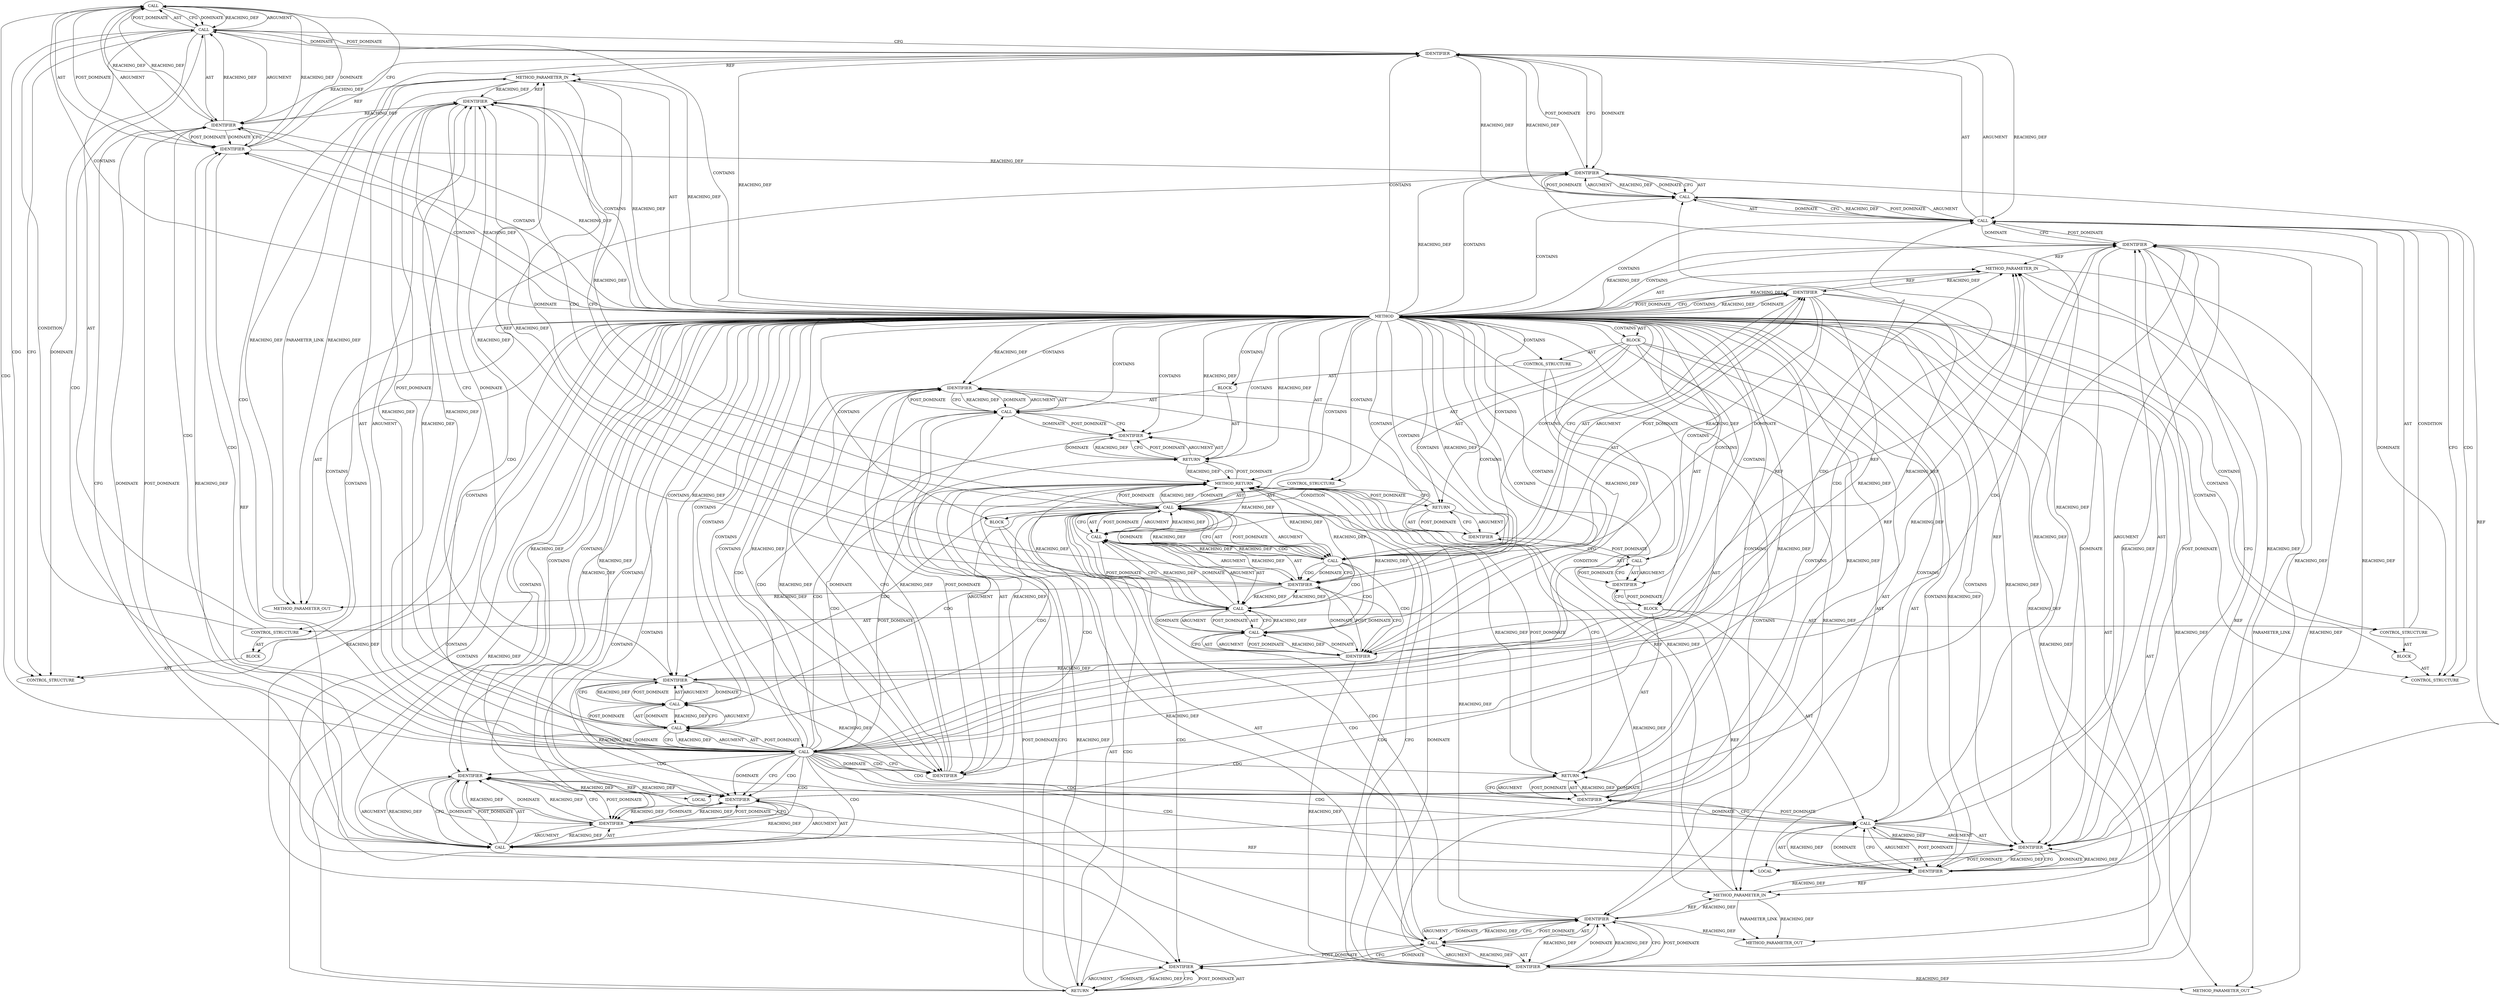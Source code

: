 digraph {
  2004 [label=CALL ORDER=2 ARGUMENT_INDEX=2 CODE="buf_seqno(_skb)" COLUMN_NUMBER=19 METHOD_FULL_NAME="buf_seqno" LINE_NUMBER=839 TYPE_FULL_NAME="<empty>" DISPATCH_TYPE="STATIC_DISPATCH" SIGNATURE="" NAME="buf_seqno"]
  2007 [label=CONTROL_STRUCTURE CONTROL_STRUCTURE_TYPE="CONTINUE" ORDER=1 PARSER_TYPE_NAME="CASTContinueStatement" ARGUMENT_INDEX=1 CODE="continue;" COLUMN_NUMBER=4 LINE_NUMBER=840]
  1999 [label=IDENTIFIER ORDER=3 ARGUMENT_INDEX=3 CODE="tmp" COLUMN_NUMBER=34 LINE_NUMBER=838 TYPE_FULL_NAME="sk_buff*" NAME="tmp"]
  2013 [label=BLOCK ORDER=2 ARGUMENT_INDEX=-1 CODE="<empty>" COLUMN_NUMBER=4 LINE_NUMBER=842 TYPE_FULL_NAME="void"]
  1979 [label=CALL ORDER=1 ARGUMENT_INDEX=-1 CODE="__skb_queue_head(list, skb)" COLUMN_NUMBER=3 METHOD_FULL_NAME="__skb_queue_head" LINE_NUMBER=829 TYPE_FULL_NAME="<empty>" DISPATCH_TYPE="STATIC_DISPATCH" SIGNATURE="" NAME="__skb_queue_head"]
  2767 [label=METHOD_PARAMETER_OUT ORDER=2 CODE="u16 seqno" IS_VARIADIC=false COLUMN_NUMBER=57 LINE_NUMBER=823 TYPE_FULL_NAME="u16" EVALUATION_STRATEGY="BY_VALUE" INDEX=2 NAME="seqno"]
  1964 [label=METHOD_PARAMETER_IN ORDER=2 CODE="u16 seqno" IS_VARIADIC=false COLUMN_NUMBER=57 LINE_NUMBER=823 TYPE_FULL_NAME="u16" EVALUATION_STRATEGY="BY_VALUE" INDEX=2 NAME="seqno"]
  1994 [label=RETURN ORDER=2 ARGUMENT_INDEX=-1 CODE="return true;" COLUMN_NUMBER=3 LINE_NUMBER=835]
  2022 [label=IDENTIFIER ORDER=1 ARGUMENT_INDEX=1 CODE="skb" COLUMN_NUMBER=12 LINE_NUMBER=846 TYPE_FULL_NAME="sk_buff*" NAME="skb"]
  2014 [label=CONTROL_STRUCTURE CONTROL_STRUCTURE_TYPE="BREAK" ORDER=1 PARSER_TYPE_NAME="CASTBreakStatement" ARGUMENT_INDEX=1 CODE="break;" COLUMN_NUMBER=4 LINE_NUMBER=842]
  2012 [label=IDENTIFIER ORDER=1 ARGUMENT_INDEX=1 CODE="_skb" COLUMN_NUMBER=26 LINE_NUMBER=841 TYPE_FULL_NAME="sk_buff*" NAME="_skb"]
  1969 [label=CONTROL_STRUCTURE CONTROL_STRUCTURE_TYPE="IF" ORDER=3 PARSER_TYPE_NAME="CASTIfStatement" ARGUMENT_INDEX=-1 CODE="if (skb_queue_empty(list) || less(seqno, buf_seqno(skb_peek(list))))" COLUMN_NUMBER=2 LINE_NUMBER=828]
  1991 [label=CALL ORDER=1 ARGUMENT_INDEX=-1 CODE="__skb_queue_tail(list, skb)" COLUMN_NUMBER=3 METHOD_FULL_NAME="__skb_queue_tail" LINE_NUMBER=834 TYPE_FULL_NAME="<empty>" DISPATCH_TYPE="STATIC_DISPATCH" SIGNATURE="" NAME="__skb_queue_tail"]
  1962 [label=METHOD COLUMN_NUMBER=1 LINE_NUMBER=823 COLUMN_NUMBER_END=1 IS_EXTERNAL=false SIGNATURE="bool __tipc_skb_queue_sorted (sk_buff_head*,u16,sk_buff*)" NAME="__tipc_skb_queue_sorted" AST_PARENT_TYPE="TYPE_DECL" AST_PARENT_FULL_NAME="file_code_old-97bf6f81-tipc_buf_append-145.c:<global>" ORDER=20 CODE="bool __tipc_skb_queue_sorted(struct sk_buff_head *list, u16 seqno,
			     struct sk_buff *skb)
{
	struct sk_buff *_skb, *tmp;

	if (skb_queue_empty(list) || less(seqno, buf_seqno(skb_peek(list)))) {
		__skb_queue_head(list, skb);
		return true;
	}

	if (more(seqno, buf_seqno(skb_peek_tail(list)))) {
		__skb_queue_tail(list, skb);
		return true;
	}

	skb_queue_walk_safe(list, _skb, tmp) {
		if (more(seqno, buf_seqno(_skb)))
			continue;
		if (seqno == buf_seqno(_skb))
			break;
		__skb_queue_before(list, _skb, skb);
		return true;
	}
	kfree_skb(skb);
	return false;
}" FULL_NAME="__tipc_skb_queue_sorted" LINE_NUMBER_END=848 FILENAME="file_code_old-97bf6f81-tipc_buf_append-145.c"]
  2021 [label=CALL ORDER=7 ARGUMENT_INDEX=-1 CODE="kfree_skb(skb)" COLUMN_NUMBER=2 METHOD_FULL_NAME="kfree_skb" LINE_NUMBER=846 TYPE_FULL_NAME="<empty>" DISPATCH_TYPE="STATIC_DISPATCH" SIGNATURE="" NAME="kfree_skb"]
  2011 [label=CALL ORDER=2 ARGUMENT_INDEX=2 CODE="buf_seqno(_skb)" COLUMN_NUMBER=16 METHOD_FULL_NAME="buf_seqno" LINE_NUMBER=841 TYPE_FULL_NAME="<empty>" DISPATCH_TYPE="STATIC_DISPATCH" SIGNATURE="" NAME="buf_seqno"]
  1968 [label=LOCAL ORDER=2 CODE="struct sk_buff* tmp" COLUMN_NUMBER=24 LINE_NUMBER=826 TYPE_FULL_NAME="sk_buff*" NAME="tmp"]
  1963 [label=METHOD_PARAMETER_IN ORDER=1 CODE="struct sk_buff_head *list" IS_VARIADIC=false COLUMN_NUMBER=30 LINE_NUMBER=823 TYPE_FULL_NAME="sk_buff_head*" EVALUATION_STRATEGY="BY_VALUE" INDEX=1 NAME="list"]
  1986 [label=IDENTIFIER ORDER=1 ARGUMENT_INDEX=1 CODE="seqno" COLUMN_NUMBER=11 LINE_NUMBER=833 TYPE_FULL_NAME="u16" NAME="seqno"]
  1978 [label=BLOCK ORDER=2 ARGUMENT_INDEX=-1 CODE="{
		__skb_queue_head(list, skb);
		return true;
	}" COLUMN_NUMBER=71 LINE_NUMBER=828 TYPE_FULL_NAME="void"]
  1974 [label=IDENTIFIER ORDER=1 ARGUMENT_INDEX=1 CODE="seqno" COLUMN_NUMBER=36 LINE_NUMBER=828 TYPE_FULL_NAME="u16" NAME="seqno"]
  2024 [label=IDENTIFIER ORDER=1 ARGUMENT_INDEX=-1 CODE="false" COLUMN_NUMBER=9 LINE_NUMBER=847 TYPE_FULL_NAME="ANY" NAME="false"]
  1977 [label=IDENTIFIER ORDER=1 ARGUMENT_INDEX=1 CODE="list" COLUMN_NUMBER=62 LINE_NUMBER=828 TYPE_FULL_NAME="sk_buff_head*" NAME="list"]
  1997 [label=IDENTIFIER ORDER=1 ARGUMENT_INDEX=1 CODE="list" COLUMN_NUMBER=22 LINE_NUMBER=838 TYPE_FULL_NAME="sk_buff_head*" NAME="list"]
  2006 [label=BLOCK ORDER=2 ARGUMENT_INDEX=-1 CODE="<empty>" COLUMN_NUMBER=4 LINE_NUMBER=840 TYPE_FULL_NAME="void"]
  1967 [label=LOCAL ORDER=1 CODE="struct sk_buff* _skb" COLUMN_NUMBER=17 LINE_NUMBER=826 TYPE_FULL_NAME="sk_buff*" NAME="_skb"]
  1975 [label=CALL ORDER=2 ARGUMENT_INDEX=2 CODE="buf_seqno(skb_peek(list))" COLUMN_NUMBER=43 METHOD_FULL_NAME="buf_seqno" LINE_NUMBER=828 TYPE_FULL_NAME="<empty>" DISPATCH_TYPE="STATIC_DISPATCH" SIGNATURE="" NAME="buf_seqno"]
  1988 [label=CALL ORDER=1 ARGUMENT_INDEX=1 CODE="skb_peek_tail(list)" COLUMN_NUMBER=28 METHOD_FULL_NAME="skb_peek_tail" LINE_NUMBER=833 TYPE_FULL_NAME="<empty>" DISPATCH_TYPE="STATIC_DISPATCH" SIGNATURE="" NAME="skb_peek_tail"]
  1987 [label=CALL ORDER=2 ARGUMENT_INDEX=2 CODE="buf_seqno(skb_peek_tail(list))" COLUMN_NUMBER=18 METHOD_FULL_NAME="buf_seqno" LINE_NUMBER=833 TYPE_FULL_NAME="<empty>" DISPATCH_TYPE="STATIC_DISPATCH" SIGNATURE="" NAME="buf_seqno"]
  1965 [label=METHOD_PARAMETER_IN ORDER=3 CODE="struct sk_buff *skb" IS_VARIADIC=false COLUMN_NUMBER=9 LINE_NUMBER=824 TYPE_FULL_NAME="sk_buff*" EVALUATION_STRATEGY="BY_VALUE" INDEX=3 NAME="skb"]
  1970 [label=CALL ORDER=1 ARGUMENT_INDEX=-1 CODE="skb_queue_empty(list) || less(seqno, buf_seqno(skb_peek(list)))" COLUMN_NUMBER=6 METHOD_FULL_NAME="<operator>.logicalOr" LINE_NUMBER=828 TYPE_FULL_NAME="<empty>" DISPATCH_TYPE="STATIC_DISPATCH" SIGNATURE="" NAME="<operator>.logicalOr"]
  1985 [label=CALL ORDER=1 ARGUMENT_INDEX=-1 CODE="more(seqno, buf_seqno(skb_peek_tail(list)))" COLUMN_NUMBER=6 METHOD_FULL_NAME="more" LINE_NUMBER=833 TYPE_FULL_NAME="<empty>" DISPATCH_TYPE="STATIC_DISPATCH" SIGNATURE="" NAME="more"]
  2015 [label=CALL ORDER=3 ARGUMENT_INDEX=-1 CODE="__skb_queue_before(list, _skb, skb)" COLUMN_NUMBER=3 METHOD_FULL_NAME="__skb_queue_before" LINE_NUMBER=843 TYPE_FULL_NAME="<empty>" DISPATCH_TYPE="STATIC_DISPATCH" SIGNATURE="" NAME="__skb_queue_before"]
  1972 [label=IDENTIFIER ORDER=1 ARGUMENT_INDEX=1 CODE="list" COLUMN_NUMBER=22 LINE_NUMBER=828 TYPE_FULL_NAME="sk_buff_head*" NAME="list"]
  1990 [label=BLOCK ORDER=2 ARGUMENT_INDEX=-1 CODE="{
		__skb_queue_tail(list, skb);
		return true;
	}" COLUMN_NUMBER=51 LINE_NUMBER=833 TYPE_FULL_NAME="void"]
  1996 [label=CALL ORDER=5 ARGUMENT_INDEX=-1 CODE="skb_queue_walk_safe(list, _skb, tmp)" COLUMN_NUMBER=2 METHOD_FULL_NAME="skb_queue_walk_safe" LINE_NUMBER=838 TYPE_FULL_NAME="<empty>" DISPATCH_TYPE="STATIC_DISPATCH" SIGNATURE="" NAME="skb_queue_walk_safe"]
  2023 [label=RETURN ORDER=8 ARGUMENT_INDEX=-1 CODE="return false;" COLUMN_NUMBER=2 LINE_NUMBER=847]
  1983 [label=IDENTIFIER ORDER=1 ARGUMENT_INDEX=-1 CODE="true" COLUMN_NUMBER=10 LINE_NUMBER=830 TYPE_FULL_NAME="ANY" NAME="true"]
  2025 [label=METHOD_RETURN ORDER=5 CODE="RET" COLUMN_NUMBER=1 LINE_NUMBER=823 TYPE_FULL_NAME="bool" EVALUATION_STRATEGY="BY_VALUE"]
  1982 [label=RETURN ORDER=2 ARGUMENT_INDEX=-1 CODE="return true;" COLUMN_NUMBER=3 LINE_NUMBER=830]
  1980 [label=IDENTIFIER ORDER=1 ARGUMENT_INDEX=1 CODE="list" COLUMN_NUMBER=20 LINE_NUMBER=829 TYPE_FULL_NAME="sk_buff_head*" NAME="list"]
  1998 [label=IDENTIFIER ORDER=2 ARGUMENT_INDEX=2 CODE="_skb" COLUMN_NUMBER=28 LINE_NUMBER=838 TYPE_FULL_NAME="sk_buff*" NAME="_skb"]
  1992 [label=IDENTIFIER ORDER=1 ARGUMENT_INDEX=1 CODE="list" COLUMN_NUMBER=20 LINE_NUMBER=834 TYPE_FULL_NAME="sk_buff_head*" NAME="list"]
  2016 [label=IDENTIFIER ORDER=1 ARGUMENT_INDEX=1 CODE="list" COLUMN_NUMBER=22 LINE_NUMBER=843 TYPE_FULL_NAME="sk_buff_head*" NAME="list"]
  1984 [label=CONTROL_STRUCTURE CONTROL_STRUCTURE_TYPE="IF" ORDER=4 PARSER_TYPE_NAME="CASTIfStatement" ARGUMENT_INDEX=-1 CODE="if (more(seqno, buf_seqno(skb_peek_tail(list))))" COLUMN_NUMBER=2 LINE_NUMBER=833]
  2002 [label=CALL ORDER=1 ARGUMENT_INDEX=-1 CODE="more(seqno, buf_seqno(_skb))" COLUMN_NUMBER=7 METHOD_FULL_NAME="more" LINE_NUMBER=839 TYPE_FULL_NAME="<empty>" DISPATCH_TYPE="STATIC_DISPATCH" SIGNATURE="" NAME="more"]
  1971 [label=CALL ORDER=1 ARGUMENT_INDEX=1 CODE="skb_queue_empty(list)" COLUMN_NUMBER=6 METHOD_FULL_NAME="skb_queue_empty" LINE_NUMBER=828 TYPE_FULL_NAME="<empty>" DISPATCH_TYPE="STATIC_DISPATCH" SIGNATURE="" NAME="skb_queue_empty"]
  2766 [label=METHOD_PARAMETER_OUT ORDER=1 CODE="struct sk_buff_head *list" IS_VARIADIC=false COLUMN_NUMBER=30 LINE_NUMBER=823 TYPE_FULL_NAME="sk_buff_head*" EVALUATION_STRATEGY="BY_VALUE" INDEX=1 NAME="list"]
  1976 [label=CALL ORDER=1 ARGUMENT_INDEX=1 CODE="skb_peek(list)" COLUMN_NUMBER=53 METHOD_FULL_NAME="skb_peek" LINE_NUMBER=828 TYPE_FULL_NAME="<empty>" DISPATCH_TYPE="STATIC_DISPATCH" SIGNATURE="" NAME="skb_peek"]
  2020 [label=IDENTIFIER ORDER=1 ARGUMENT_INDEX=-1 CODE="true" COLUMN_NUMBER=10 LINE_NUMBER=844 TYPE_FULL_NAME="ANY" NAME="true"]
  2008 [label=CONTROL_STRUCTURE CONTROL_STRUCTURE_TYPE="IF" ORDER=2 PARSER_TYPE_NAME="CASTIfStatement" ARGUMENT_INDEX=-1 CODE="if (seqno == buf_seqno(_skb))" COLUMN_NUMBER=3 LINE_NUMBER=841]
  2018 [label=IDENTIFIER ORDER=3 ARGUMENT_INDEX=3 CODE="skb" COLUMN_NUMBER=34 LINE_NUMBER=843 TYPE_FULL_NAME="sk_buff*" NAME="skb"]
  2768 [label=METHOD_PARAMETER_OUT ORDER=3 CODE="struct sk_buff *skb" IS_VARIADIC=false COLUMN_NUMBER=9 LINE_NUMBER=824 TYPE_FULL_NAME="sk_buff*" EVALUATION_STRATEGY="BY_VALUE" INDEX=3 NAME="skb"]
  1989 [label=IDENTIFIER ORDER=1 ARGUMENT_INDEX=1 CODE="list" COLUMN_NUMBER=42 LINE_NUMBER=833 TYPE_FULL_NAME="sk_buff_head*" NAME="list"]
  1981 [label=IDENTIFIER ORDER=2 ARGUMENT_INDEX=2 CODE="skb" COLUMN_NUMBER=26 LINE_NUMBER=829 TYPE_FULL_NAME="sk_buff*" NAME="skb"]
  1966 [label=BLOCK ORDER=4 ARGUMENT_INDEX=-1 CODE="{
	struct sk_buff *_skb, *tmp;

	if (skb_queue_empty(list) || less(seqno, buf_seqno(skb_peek(list)))) {
		__skb_queue_head(list, skb);
		return true;
	}

	if (more(seqno, buf_seqno(skb_peek_tail(list)))) {
		__skb_queue_tail(list, skb);
		return true;
	}

	skb_queue_walk_safe(list, _skb, tmp) {
		if (more(seqno, buf_seqno(_skb)))
			continue;
		if (seqno == buf_seqno(_skb))
			break;
		__skb_queue_before(list, _skb, skb);
		return true;
	}
	kfree_skb(skb);
	return false;
}" COLUMN_NUMBER=1 LINE_NUMBER=825 TYPE_FULL_NAME="void"]
  1995 [label=IDENTIFIER ORDER=1 ARGUMENT_INDEX=-1 CODE="true" COLUMN_NUMBER=10 LINE_NUMBER=835 TYPE_FULL_NAME="ANY" NAME="true"]
  2009 [label=CALL ORDER=1 ARGUMENT_INDEX=-1 CODE="seqno == buf_seqno(_skb)" COLUMN_NUMBER=7 METHOD_FULL_NAME="<operator>.equals" LINE_NUMBER=841 TYPE_FULL_NAME="<empty>" DISPATCH_TYPE="STATIC_DISPATCH" SIGNATURE="" NAME="<operator>.equals"]
  2017 [label=IDENTIFIER ORDER=2 ARGUMENT_INDEX=2 CODE="_skb" COLUMN_NUMBER=28 LINE_NUMBER=843 TYPE_FULL_NAME="sk_buff*" NAME="_skb"]
  2003 [label=IDENTIFIER ORDER=1 ARGUMENT_INDEX=1 CODE="seqno" COLUMN_NUMBER=12 LINE_NUMBER=839 TYPE_FULL_NAME="u16" NAME="seqno"]
  2005 [label=IDENTIFIER ORDER=1 ARGUMENT_INDEX=1 CODE="_skb" COLUMN_NUMBER=29 LINE_NUMBER=839 TYPE_FULL_NAME="sk_buff*" NAME="_skb"]
  2019 [label=RETURN ORDER=4 ARGUMENT_INDEX=-1 CODE="return true;" COLUMN_NUMBER=3 LINE_NUMBER=844]
  2000 [label=BLOCK ORDER=6 ARGUMENT_INDEX=6 CODE="{
		if (more(seqno, buf_seqno(_skb)))
			continue;
		if (seqno == buf_seqno(_skb))
			break;
		__skb_queue_before(list, _skb, skb);
		return true;
	}" COLUMN_NUMBER=39 LINE_NUMBER=838 TYPE_FULL_NAME="void"]
  1973 [label=CALL ORDER=2 ARGUMENT_INDEX=2 CODE="less(seqno, buf_seqno(skb_peek(list)))" COLUMN_NUMBER=31 METHOD_FULL_NAME="less" LINE_NUMBER=828 TYPE_FULL_NAME="<empty>" DISPATCH_TYPE="STATIC_DISPATCH" SIGNATURE="" NAME="less"]
  2001 [label=CONTROL_STRUCTURE CONTROL_STRUCTURE_TYPE="IF" ORDER=1 PARSER_TYPE_NAME="CASTIfStatement" ARGUMENT_INDEX=-1 CODE="if (more(seqno, buf_seqno(_skb)))" COLUMN_NUMBER=3 LINE_NUMBER=839]
  1993 [label=IDENTIFIER ORDER=2 ARGUMENT_INDEX=2 CODE="skb" COLUMN_NUMBER=26 LINE_NUMBER=834 TYPE_FULL_NAME="sk_buff*" NAME="skb"]
  2010 [label=IDENTIFIER ORDER=1 ARGUMENT_INDEX=1 CODE="seqno" COLUMN_NUMBER=7 LINE_NUMBER=841 TYPE_FULL_NAME="u16" NAME="seqno"]
  1975 -> 1976 [label=ARGUMENT ]
  1997 -> 1998 [label=CFG ]
  1972 -> 1977 [label=REACHING_DEF VARIABLE="list"]
  1997 -> 1963 [label=REF ]
  2010 -> 2002 [label=POST_DOMINATE ]
  1973 -> 1975 [label=POST_DOMINATE ]
  1985 -> 2017 [label=CDG ]
  2017 -> 2018 [label=DOMINATE ]
  1970 -> 1971 [label=AST ]
  1962 -> 1997 [label=CONTAINS ]
  1962 -> 1972 [label=CFG ]
  1962 -> 1966 [label=AST ]
  1971 -> 1970 [label=DOMINATE ]
  2012 -> 2010 [label=POST_DOMINATE ]
  1989 -> 1963 [label=REF ]
  1975 -> 1973 [label=CFG ]
  1962 -> 2013 [label=CONTAINS ]
  1970 -> 1971 [label=POST_DOMINATE ]
  2018 -> 1965 [label=REF ]
  1996 -> 2003 [label=CFG ]
  1972 -> 1971 [label=REACHING_DEF VARIABLE="list"]
  1971 -> 1977 [label=CDG ]
  1966 -> 1969 [label=AST ]
  1962 -> 1965 [label=AST ]
  1966 -> 2023 [label=AST ]
  1970 -> 1986 [label=CFG ]
  2020 -> 2015 [label=POST_DOMINATE ]
  1987 -> 1985 [label=DOMINATE ]
  2016 -> 2017 [label=CFG ]
  1964 -> 1974 [label=REACHING_DEF VARIABLE="seqno"]
  1962 -> 2021 [label=CONTAINS ]
  1992 -> 1993 [label=DOMINATE ]
  2022 -> 2021 [label=CFG ]
  1974 -> 1964 [label=REF ]
  2003 -> 2004 [label=REACHING_DEF VARIABLE="seqno"]
  1972 -> 1963 [label=REF ]
  1962 -> 1974 [label=CONTAINS ]
  1962 -> 2019 [label=CONTAINS ]
  1987 -> 1988 [label=ARGUMENT ]
  1962 -> 1985 [label=CONTAINS ]
  1980 -> 1963 [label=REF ]
  2018 -> 2015 [label=REACHING_DEF VARIABLE="skb"]
  1962 -> 2008 [label=CONTAINS ]
  1994 -> 1995 [label=POST_DOMINATE ]
  2025 -> 1994 [label=POST_DOMINATE ]
  1989 -> 1988 [label=DOMINATE ]
  2004 -> 2003 [label=REACHING_DEF VARIABLE="buf_seqno(_skb)"]
  1991 -> 1992 [label=ARGUMENT ]
  1962 -> 1978 [label=CONTAINS ]
  1996 -> 1999 [label=POST_DOMINATE ]
  1985 -> 2003 [label=CDG ]
  2013 -> 2014 [label=AST ]
  1971 -> 1975 [label=CDG ]
  1998 -> 2005 [label=REACHING_DEF VARIABLE="_skb"]
  1985 -> 1998 [label=CDG ]
  1962 -> 1980 [label=CONTAINS ]
  1997 -> 1998 [label=REACHING_DEF VARIABLE="list"]
  1980 -> 2766 [label=REACHING_DEF VARIABLE="list"]
  1973 -> 1974 [label=AST ]
  2002 -> 2003 [label=AST ]
  1962 -> 1991 [label=CONTAINS ]
  1977 -> 1974 [label=POST_DOMINATE ]
  1991 -> 1993 [label=ARGUMENT ]
  2018 -> 2015 [label=DOMINATE ]
  1999 -> 1998 [label=POST_DOMINATE ]
  1985 -> 1992 [label=CDG ]
  2000 -> 2015 [label=AST ]
  2004 -> 2005 [label=AST ]
  1988 -> 1989 [label=POST_DOMINATE ]
  1962 -> 2001 [label=CONTAINS ]
  1999 -> 1996 [label=REACHING_DEF VARIABLE="tmp"]
  1988 -> 1989 [label=AST ]
  1962 -> 1983 [label=CONTAINS ]
  1987 -> 1985 [label=CFG ]
  1962 -> 1964 [label=REACHING_DEF VARIABLE=""]
  1962 -> 1995 [label=REACHING_DEF VARIABLE=""]
  1973 -> 1975 [label=ARGUMENT ]
  2010 -> 2012 [label=CFG ]
  1985 -> 2010 [label=CDG ]
  1990 -> 1994 [label=AST ]
  1962 -> 1996 [label=CONTAINS ]
  1986 -> 1987 [label=REACHING_DEF VARIABLE="seqno"]
  2002 -> 2007 [label=CFG ]
  2017 -> 2015 [label=REACHING_DEF VARIABLE="_skb"]
  2009 -> 2011 [label=POST_DOMINATE ]
  2019 -> 2020 [label=ARGUMENT ]
  1979 -> 1980 [label=AST ]
  1998 -> 1999 [label=DOMINATE ]
  1985 -> 2019 [label=CDG ]
  2001 -> 2002 [label=CONDITION ]
  1962 -> 1982 [label=REACHING_DEF VARIABLE=""]
  1985 -> 2016 [label=CDG ]
  1970 -> 1973 [label=AST ]
  1962 -> 1965 [label=REACHING_DEF VARIABLE=""]
  1962 -> 1994 [label=CONTAINS ]
  2011 -> 2012 [label=AST ]
  2010 -> 2011 [label=REACHING_DEF VARIABLE="seqno"]
  2025 -> 1985 [label=POST_DOMINATE ]
  1983 -> 1979 [label=POST_DOMINATE ]
  1962 -> 1983 [label=REACHING_DEF VARIABLE=""]
  1999 -> 1997 [label=REACHING_DEF VARIABLE="tmp"]
  1979 -> 1981 [label=POST_DOMINATE ]
  1993 -> 1965 [label=REF ]
  1981 -> 2025 [label=REACHING_DEF VARIABLE="skb"]
  2012 -> 2017 [label=REACHING_DEF VARIABLE="_skb"]
  1962 -> 1975 [label=CONTAINS ]
  1970 -> 1987 [label=CDG ]
  1986 -> 1989 [label=CFG ]
  1971 -> 1974 [label=CFG ]
  2015 -> 2017 [label=ARGUMENT ]
  1962 -> 1998 [label=REACHING_DEF VARIABLE=""]
  2015 -> 2020 [label=DOMINATE ]
  1962 -> 1994 [label=REACHING_DEF VARIABLE=""]
  1966 -> 2000 [label=AST ]
  1965 -> 2018 [label=REACHING_DEF VARIABLE="skb"]
  2008 -> 2009 [label=CONDITION ]
  1973 -> 1970 [label=REACHING_DEF VARIABLE="less(seqno, buf_seqno(skb_peek(list)))"]
  2023 -> 2025 [label=CFG ]
  1970 -> 1989 [label=CDG ]
  1994 -> 2025 [label=REACHING_DEF VARIABLE="<RET>"]
  1977 -> 1989 [label=REACHING_DEF VARIABLE="list"]
  2011 -> 2010 [label=REACHING_DEF VARIABLE="buf_seqno(_skb)"]
  1962 -> 1988 [label=CONTAINS ]
  1976 -> 1975 [label=CFG ]
  2009 -> 2010 [label=AST ]
  1971 -> 1976 [label=CDG ]
  1979 -> 1981 [label=AST ]
  2025 -> 1982 [label=POST_DOMINATE ]
  1982 -> 2025 [label=CFG ]
  1985 -> 2004 [label=CDG ]
  1991 -> 1993 [label=AST ]
  1999 -> 1998 [label=REACHING_DEF VARIABLE="tmp"]
  1994 -> 1995 [label=ARGUMENT ]
  1994 -> 2025 [label=CFG ]
  1984 -> 1985 [label=CONDITION ]
  1981 -> 1979 [label=DOMINATE ]
  1991 -> 1995 [label=CFG ]
  1974 -> 1977 [label=DOMINATE ]
  1997 -> 2016 [label=REACHING_DEF VARIABLE="list"]
  1962 -> 2018 [label=REACHING_DEF VARIABLE=""]
  2015 -> 2020 [label=CFG ]
  1975 -> 2025 [label=REACHING_DEF VARIABLE="buf_seqno(skb_peek(list))"]
  1963 -> 2766 [label=REACHING_DEF VARIABLE="list"]
  1998 -> 1999 [label=REACHING_DEF VARIABLE="_skb"]
  1962 -> 2020 [label=CONTAINS ]
  2003 -> 2005 [label=DOMINATE ]
  1977 -> 1980 [label=REACHING_DEF VARIABLE="list"]
  1973 -> 1971 [label=REACHING_DEF VARIABLE="less(seqno, buf_seqno(skb_peek(list)))"]
  2021 -> 2022 [label=AST ]
  1981 -> 2768 [label=REACHING_DEF VARIABLE="skb"]
  1992 -> 1963 [label=REF ]
  1962 -> 1995 [label=CONTAINS ]
  2016 -> 2017 [label=REACHING_DEF VARIABLE="list"]
  2025 -> 1970 [label=POST_DOMINATE ]
  1962 -> 2000 [label=CONTAINS ]
  1981 -> 1979 [label=REACHING_DEF VARIABLE="skb"]
  1970 -> 1983 [label=CDG ]
  1980 -> 1981 [label=DOMINATE ]
  1979 -> 1983 [label=CFG ]
  1969 -> 1970 [label=CONDITION ]
  2019 -> 2025 [label=CFG ]
  1977 -> 1976 [label=REACHING_DEF VARIABLE="list"]
  2009 -> 2016 [label=DOMINATE ]
  1998 -> 1997 [label=REACHING_DEF VARIABLE="_skb"]
  2002 -> 2007 [label=DOMINATE ]
  1962 -> 1970 [label=CONTAINS ]
  2006 -> 2007 [label=AST ]
  2018 -> 2016 [label=REACHING_DEF VARIABLE="skb"]
  1962 -> 2006 [label=CONTAINS ]
  1962 -> 2025 [label=AST ]
  1962 -> 1999 [label=REACHING_DEF VARIABLE=""]
  2008 -> 2009 [label=AST ]
  2018 -> 2015 [label=CFG ]
  1970 -> 2025 [label=REACHING_DEF VARIABLE="skb_queue_empty(list) || less(seqno, buf_seqno(skb_peek(list)))"]
  2004 -> 2005 [label=POST_DOMINATE ]
  2021 -> 2024 [label=CFG ]
  2024 -> 2021 [label=POST_DOMINATE ]
  2005 -> 2004 [label=REACHING_DEF VARIABLE="_skb"]
  1999 -> 1968 [label=REF ]
  1962 -> 1982 [label=CONTAINS ]
  1996 -> 2003 [label=DOMINATE ]
  2001 -> 2002 [label=AST ]
  1985 -> 1987 [label=ARGUMENT ]
  1970 -> 1979 [label=CDG ]
  1962 -> 1998 [label=CONTAINS ]
  2015 -> 2016 [label=ARGUMENT ]
  2020 -> 2019 [label=REACHING_DEF VARIABLE="true"]
  2015 -> 2016 [label=AST ]
  2009 -> 2014 [label=CDG ]
  1962 -> 2011 [label=CONTAINS ]
  2017 -> 2018 [label=REACHING_DEF VARIABLE="_skb"]
  1996 -> 1999 [label=AST ]
  1985 -> 1986 [label=AST ]
  2002 -> 2004 [label=ARGUMENT ]
  1985 -> 2011 [label=CDG ]
  1962 -> 2024 [label=CONTAINS ]
  1990 -> 1991 [label=AST ]
  1962 -> 1977 [label=CONTAINS ]
  1965 -> 1993 [label=REACHING_DEF VARIABLE="skb"]
  1972 -> 1962 [label=POST_DOMINATE ]
  1993 -> 1992 [label=POST_DOMINATE ]
  1979 -> 2025 [label=REACHING_DEF VARIABLE="__skb_queue_head(list, skb)"]
  1974 -> 2767 [label=REACHING_DEF VARIABLE="seqno"]
  1962 -> 1997 [label=REACHING_DEF VARIABLE=""]
  2017 -> 2016 [label=REACHING_DEF VARIABLE="_skb"]
  2002 -> 2003 [label=ARGUMENT ]
  2002 -> 2004 [label=POST_DOMINATE ]
  1962 -> 1986 [label=CONTAINS ]
  1989 -> 1992 [label=REACHING_DEF VARIABLE="list"]
  2015 -> 2017 [label=AST ]
  1972 -> 1971 [label=DOMINATE ]
  1962 -> 1974 [label=REACHING_DEF VARIABLE=""]
  1995 -> 1994 [label=DOMINATE ]
  1976 -> 1977 [label=AST ]
  1985 -> 1999 [label=CDG ]
  2018 -> 2017 [label=REACHING_DEF VARIABLE="skb"]
  1979 -> 1983 [label=DOMINATE ]
  1972 -> 1971 [label=CFG ]
  1962 -> 2010 [label=REACHING_DEF VARIABLE=""]
  1985 -> 1993 [label=CDG ]
  1996 -> 1997 [label=ARGUMENT ]
  1963 -> 1972 [label=REACHING_DEF VARIABLE="list"]
  1989 -> 1988 [label=CFG ]
  2022 -> 2000 [label=POST_DOMINATE ]
  1975 -> 1974 [label=REACHING_DEF VARIABLE="buf_seqno(skb_peek(list))"]
  2003 -> 2005 [label=CFG ]
  1964 -> 1986 [label=REACHING_DEF VARIABLE="seqno"]
  1980 -> 1981 [label=REACHING_DEF VARIABLE="list"]
  1965 -> 2768 [label=REACHING_DEF VARIABLE="skb"]
  1981 -> 1980 [label=REACHING_DEF VARIABLE="skb"]
  1991 -> 1993 [label=POST_DOMINATE ]
  2009 -> 2014 [label=DOMINATE ]
  1982 -> 1983 [label=POST_DOMINATE ]
  1980 -> 1981 [label=CFG ]
  1977 -> 1976 [label=DOMINATE ]
  1984 -> 1990 [label=AST ]
  1988 -> 1987 [label=DOMINATE ]
  1962 -> 2005 [label=CONTAINS ]
  1986 -> 1989 [label=DOMINATE ]
  1976 -> 1977 [label=ARGUMENT ]
  1985 -> 1986 [label=ARGUMENT ]
  1999 -> 1996 [label=CFG ]
  1962 -> 1989 [label=CONTAINS ]
  1996 -> 1998 [label=AST ]
  1993 -> 1991 [label=DOMINATE ]
  1985 -> 2009 [label=CDG ]
  1962 -> 2020 [label=REACHING_DEF VARIABLE=""]
  1974 -> 1986 [label=REACHING_DEF VARIABLE="seqno"]
  2009 -> 2014 [label=CFG ]
  1983 -> 1982 [label=DOMINATE ]
  1975 -> 1976 [label=POST_DOMINATE ]
  1962 -> 1973 [label=CONTAINS ]
  1974 -> 1975 [label=REACHING_DEF VARIABLE="seqno"]
  2021 -> 2022 [label=ARGUMENT ]
  1969 -> 1970 [label=AST ]
  2017 -> 2018 [label=CFG ]
  1966 -> 1967 [label=AST ]
  1962 -> 1963 [label=AST ]
  1980 -> 1979 [label=REACHING_DEF VARIABLE="list"]
  1985 -> 2012 [label=CDG ]
  1971 -> 1972 [label=AST ]
  1978 -> 1982 [label=AST ]
  2010 -> 2012 [label=DOMINATE ]
  1993 -> 1991 [label=CFG ]
  2016 -> 2017 [label=DOMINATE ]
  1974 -> 2025 [label=REACHING_DEF VARIABLE="seqno"]
  1966 -> 2021 [label=AST ]
  1998 -> 1997 [label=POST_DOMINATE ]
  2005 -> 2012 [label=REACHING_DEF VARIABLE="_skb"]
  1962 -> 1972 [label=CONTAINS ]
  1975 -> 1973 [label=REACHING_DEF VARIABLE="buf_seqno(skb_peek(list))"]
  1988 -> 1987 [label=REACHING_DEF VARIABLE="skb_peek_tail(list)"]
  1998 -> 1996 [label=REACHING_DEF VARIABLE="_skb"]
  1986 -> 1985 [label=REACHING_DEF VARIABLE="seqno"]
  1962 -> 2016 [label=REACHING_DEF VARIABLE=""]
  1985 -> 1996 [label=CDG ]
  2011 -> 2009 [label=DOMINATE ]
  1970 -> 1971 [label=ARGUMENT ]
  1971 -> 1970 [label=REACHING_DEF VARIABLE="skb_queue_empty(list)"]
  1978 -> 1979 [label=AST ]
  1982 -> 1983 [label=AST ]
  1971 -> 1974 [label=CDG ]
  1962 -> 1992 [label=CONTAINS ]
  1970 -> 1988 [label=CDG ]
  1962 -> 2022 [label=CONTAINS ]
  1980 -> 2025 [label=REACHING_DEF VARIABLE="list"]
  1962 -> 2768 [label=AST ]
  2011 -> 2009 [label=CFG ]
  2012 -> 2011 [label=REACHING_DEF VARIABLE="_skb"]
  2003 -> 1996 [label=POST_DOMINATE ]
  2016 -> 2018 [label=REACHING_DEF VARIABLE="list"]
  2016 -> 2009 [label=POST_DOMINATE ]
  1966 -> 1996 [label=AST ]
  1987 -> 1988 [label=POST_DOMINATE ]
  1971 -> 1972 [label=ARGUMENT ]
  1981 -> 1979 [label=CFG ]
  1962 -> 2007 [label=CONTAINS ]
  2004 -> 2005 [label=ARGUMENT ]
  1979 -> 1981 [label=ARGUMENT ]
  1962 -> 2003 [label=CONTAINS ]
  1975 -> 1973 [label=DOMINATE ]
  1982 -> 1983 [label=ARGUMENT ]
  1987 -> 1988 [label=AST ]
  2019 -> 2020 [label=AST ]
  1962 -> 1969 [label=CONTAINS ]
  2025 -> 2019 [label=POST_DOMINATE ]
  2003 -> 1964 [label=REF ]
  1981 -> 1965 [label=REF ]
  1985 -> 1994 [label=CDG ]
  1973 -> 1975 [label=AST ]
  1965 -> 1981 [label=REACHING_DEF VARIABLE="skb"]
  1962 -> 1987 [label=CONTAINS ]
  1971 -> 1974 [label=DOMINATE ]
  2000 -> 2008 [label=AST ]
  1985 -> 2002 [label=CDG ]
  1965 -> 2768 [label=PARAMETER_LINK ]
  1962 -> 2010 [label=CONTAINS ]
  1962 -> 1963 [label=REACHING_DEF VARIABLE=""]
  2001 -> 2006 [label=AST ]
  1985 -> 1997 [label=DOMINATE ]
  2000 -> 2022 [label=CFG ]
  1962 -> 1999 [label=CONTAINS ]
  1964 -> 2767 [label=PARAMETER_LINK ]
  1971 -> 2025 [label=REACHING_DEF VARIABLE="skb_queue_empty(list)"]
  1962 -> 1972 [label=REACHING_DEF VARIABLE=""]
  2015 -> 2018 [label=AST ]
  2019 -> 2020 [label=POST_DOMINATE ]
  2011 -> 2009 [label=REACHING_DEF VARIABLE="buf_seqno(_skb)"]
  1996 -> 1997 [label=AST ]
  2017 -> 1967 [label=REF ]
  1966 -> 1984 [label=AST ]
  1962 -> 2016 [label=CONTAINS ]
  1994 -> 1995 [label=AST ]
  1985 -> 2018 [label=CDG ]
  1973 -> 1974 [label=ARGUMENT ]
  1962 -> 2015 [label=CONTAINS ]
  1988 -> 1989 [label=ARGUMENT ]
  1985 -> 1992 [label=CFG ]
  1986 -> 1964 [label=REF ]
  1971 -> 1973 [label=REACHING_DEF VARIABLE="skb_queue_empty(list)"]
  1992 -> 1993 [label=CFG ]
  2020 -> 2019 [label=DOMINATE ]
  1962 -> 2004 [label=CONTAINS ]
  1970 -> 1985 [label=CDG ]
  1966 -> 1968 [label=AST ]
  2002 -> 2010 [label=CFG ]
  1962 -> 2017 [label=CONTAINS ]
  2017 -> 2016 [label=POST_DOMINATE ]
  1998 -> 1999 [label=CFG ]
  1962 -> 1981 [label=CONTAINS ]
  1977 -> 1976 [label=CFG ]
  1993 -> 1991 [label=REACHING_DEF VARIABLE="skb"]
  1962 -> 1992 [label=REACHING_DEF VARIABLE=""]
  1985 -> 1997 [label=CFG ]
  1962 -> 1971 [label=CONTAINS ]
  1962 -> 2012 [label=CONTAINS ]
  2012 -> 2011 [label=DOMINATE ]
  2022 -> 1965 [label=REF ]
  2023 -> 2024 [label=ARGUMENT ]
  1983 -> 1982 [label=REACHING_DEF VARIABLE="true"]
  1992 -> 1991 [label=REACHING_DEF VARIABLE="list"]
  2002 -> 2007 [label=CDG ]
  1983 -> 1982 [label=CFG ]
  1962 -> 1976 [label=CONTAINS ]
  2012 -> 1967 [label=REF ]
  1970 -> 1986 [label=DOMINATE ]
  1996 -> 1998 [label=ARGUMENT ]
  2005 -> 2004 [label=DOMINATE ]
  1970 -> 1973 [label=POST_DOMINATE ]
  1970 -> 1973 [label=ARGUMENT ]
  1992 -> 1993 [label=REACHING_DEF VARIABLE="list"]
  1962 -> 1980 [label=REACHING_DEF VARIABLE=""]
  2023 -> 2024 [label=AST ]
  2004 -> 2002 [label=CFG ]
  2009 -> 2011 [label=ARGUMENT ]
  1972 -> 1980 [label=REACHING_DEF VARIABLE="list"]
  1995 -> 1994 [label=REACHING_DEF VARIABLE="true"]
  1981 -> 1980 [label=POST_DOMINATE ]
  1962 -> 2767 [label=AST ]
  2015 -> 2018 [label=ARGUMENT ]
  1962 -> 1989 [label=REACHING_DEF VARIABLE=""]
  1985 -> 1995 [label=CDG ]
  2008 -> 2013 [label=AST ]
  1970 -> 1982 [label=CDG ]
  1985 -> 2020 [label=CDG ]
  1995 -> 1994 [label=CFG ]
  1972 -> 1989 [label=REACHING_DEF VARIABLE="list"]
  1985 -> 2005 [label=CDG ]
  1973 -> 2025 [label=REACHING_DEF VARIABLE="less(seqno, buf_seqno(skb_peek(list)))"]
  2021 -> 2022 [label=POST_DOMINATE ]
  1964 -> 2025 [label=REACHING_DEF VARIABLE="seqno"]
  1974 -> 1977 [label=CFG ]
  1979 -> 1980 [label=ARGUMENT ]
  1962 -> 1986 [label=REACHING_DEF VARIABLE=""]
  1970 -> 1981 [label=CDG ]
  1962 -> 2012 [label=REACHING_DEF VARIABLE=""]
  1970 -> 1980 [label=CDG ]
  2009 -> 2010 [label=ARGUMENT ]
  1962 -> 2005 [label=REACHING_DEF VARIABLE=""]
  2002 -> 2010 [label=DOMINATE ]
  1974 -> 1973 [label=REACHING_DEF VARIABLE="seqno"]
  1971 -> 1972 [label=POST_DOMINATE ]
  1962 -> 2023 [label=CONTAINS ]
  1962 -> 1981 [label=REACHING_DEF VARIABLE=""]
  1971 -> 1970 [label=CFG ]
  1962 -> 1984 [label=CONTAINS ]
  1962 -> 1972 [label=DOMINATE ]
  1962 -> 1977 [label=REACHING_DEF VARIABLE=""]
  1970 -> 1980 [label=CFG ]
  1997 -> 1998 [label=DOMINATE ]
  2016 -> 1963 [label=REF ]
  1976 -> 1977 [label=POST_DOMINATE ]
  2019 -> 2025 [label=REACHING_DEF VARIABLE="<RET>"]
  1962 -> 1993 [label=REACHING_DEF VARIABLE=""]
  1993 -> 1992 [label=REACHING_DEF VARIABLE="skb"]
  1970 -> 2025 [label=DOMINATE ]
  2024 -> 2023 [label=CFG ]
  2000 -> 2019 [label=AST ]
  2003 -> 2010 [label=REACHING_DEF VARIABLE="seqno"]
  2004 -> 2002 [label=DOMINATE ]
  1962 -> 1979 [label=CONTAINS ]
  2004 -> 2002 [label=REACHING_DEF VARIABLE="buf_seqno(_skb)"]
  2005 -> 2003 [label=POST_DOMINATE ]
  1982 -> 2025 [label=REACHING_DEF VARIABLE="<RET>"]
  1962 -> 2018 [label=CONTAINS ]
  1963 -> 2766 [label=PARAMETER_LINK ]
  2018 -> 2017 [label=POST_DOMINATE ]
  2015 -> 2018 [label=POST_DOMINATE ]
  1962 -> 2002 [label=CONTAINS ]
  2009 -> 2011 [label=AST ]
  2005 -> 1967 [label=REF ]
  1987 -> 1986 [label=REACHING_DEF VARIABLE="buf_seqno(skb_peek_tail(list))"]
  2002 -> 2004 [label=AST ]
  1962 -> 2019 [label=REACHING_DEF VARIABLE=""]
  2025 -> 2023 [label=POST_DOMINATE ]
  1996 -> 1999 [label=ARGUMENT ]
  1962 -> 2003 [label=REACHING_DEF VARIABLE=""]
  1962 -> 2014 [label=CONTAINS ]
  1991 -> 1995 [label=DOMINATE ]
  1976 -> 1975 [label=REACHING_DEF VARIABLE="skb_peek(list)"]
  1985 -> 1997 [label=CDG ]
  1989 -> 1986 [label=POST_DOMINATE ]
  1975 -> 1976 [label=AST ]
  1962 -> 2017 [label=REACHING_DEF VARIABLE=""]
  1991 -> 1992 [label=AST ]
  1985 -> 1987 [label=AST ]
  1976 -> 1975 [label=DOMINATE ]
  1970 -> 1980 [label=DOMINATE ]
  2023 -> 2024 [label=POST_DOMINATE ]
  2000 -> 2001 [label=AST ]
  1985 -> 1991 [label=CDG ]
  1973 -> 1970 [label=CFG ]
  1962 -> 2009 [label=CONTAINS ]
  2011 -> 2012 [label=POST_DOMINATE ]
  2016 -> 2015 [label=REACHING_DEF VARIABLE="list"]
  1969 -> 1978 [label=AST ]
  2011 -> 2012 [label=ARGUMENT ]
  1997 -> 1999 [label=REACHING_DEF VARIABLE="list"]
  1976 -> 2025 [label=REACHING_DEF VARIABLE="skb_peek(list)"]
  1971 -> 1973 [label=CDG ]
  1977 -> 1963 [label=REF ]
  2020 -> 2019 [label=CFG ]
  1997 -> 1996 [label=REACHING_DEF VARIABLE="list"]
  1999 -> 1996 [label=DOMINATE ]
  1989 -> 1988 [label=REACHING_DEF VARIABLE="list"]
  1989 -> 1997 [label=REACHING_DEF VARIABLE="list"]
  1962 -> 1964 [label=AST ]
  1962 -> 1993 [label=CONTAINS ]
  1985 -> 2015 [label=CDG ]
  1986 -> 2003 [label=REACHING_DEF VARIABLE="seqno"]
  1962 -> 1990 [label=CONTAINS ]
  2010 -> 1964 [label=REF ]
  1998 -> 1967 [label=REF ]
  1987 -> 1985 [label=REACHING_DEF VARIABLE="buf_seqno(skb_peek_tail(list))"]
  2005 -> 2004 [label=CFG ]
  1984 -> 1985 [label=AST ]
  2003 -> 2002 [label=REACHING_DEF VARIABLE="seqno"]
  2012 -> 2011 [label=CFG ]
  1985 -> 1992 [label=DOMINATE ]
  1995 -> 1991 [label=POST_DOMINATE ]
  1970 -> 1986 [label=CDG ]
  2010 -> 2009 [label=REACHING_DEF VARIABLE="seqno"]
  1988 -> 1987 [label=CFG ]
  1964 -> 2767 [label=REACHING_DEF VARIABLE="seqno"]
  1964 -> 2767 [label=REACHING_DEF VARIABLE="seqno"]
  2009 -> 2016 [label=CFG ]
  1962 -> 1966 [label=CONTAINS ]
  1985 -> 1987 [label=POST_DOMINATE ]
  1962 -> 2766 [label=AST ]
}
